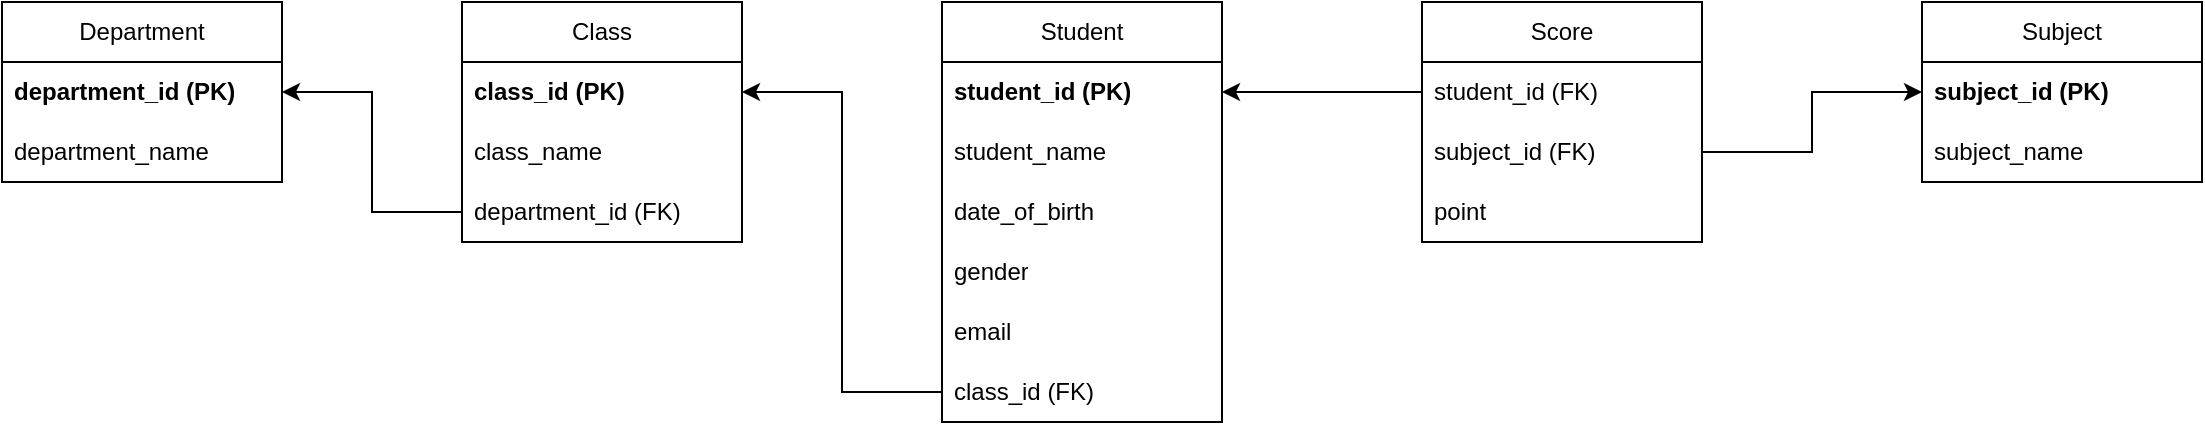 <mxfile version="24.8.4">
  <diagram name="Page-1" id="HOg23MVBrzUBgyOwICxv">
    <mxGraphModel dx="1042" dy="565" grid="1" gridSize="10" guides="1" tooltips="1" connect="1" arrows="1" fold="1" page="1" pageScale="1" pageWidth="850" pageHeight="1100" math="0" shadow="0">
      <root>
        <mxCell id="0" />
        <mxCell id="1" parent="0" />
        <mxCell id="yDPjzXroTJoDtPc42mTj-2" value="Department" style="swimlane;fontStyle=0;childLayout=stackLayout;horizontal=1;startSize=30;horizontalStack=0;resizeParent=1;resizeParentMax=0;resizeLast=0;collapsible=1;marginBottom=0;whiteSpace=wrap;html=1;" parent="1" vertex="1">
          <mxGeometry x="40" y="360" width="140" height="90" as="geometry" />
        </mxCell>
        <mxCell id="yDPjzXroTJoDtPc42mTj-3" value="&lt;b&gt;department_id (PK)&lt;/b&gt;" style="text;strokeColor=none;fillColor=none;align=left;verticalAlign=middle;spacingLeft=4;spacingRight=4;overflow=hidden;points=[[0,0.5],[1,0.5]];portConstraint=eastwest;rotatable=0;whiteSpace=wrap;html=1;" parent="yDPjzXroTJoDtPc42mTj-2" vertex="1">
          <mxGeometry y="30" width="140" height="30" as="geometry" />
        </mxCell>
        <mxCell id="yDPjzXroTJoDtPc42mTj-5" value="department_name" style="text;strokeColor=none;fillColor=none;align=left;verticalAlign=middle;spacingLeft=4;spacingRight=4;overflow=hidden;points=[[0,0.5],[1,0.5]];portConstraint=eastwest;rotatable=0;whiteSpace=wrap;html=1;" parent="yDPjzXroTJoDtPc42mTj-2" vertex="1">
          <mxGeometry y="60" width="140" height="30" as="geometry" />
        </mxCell>
        <mxCell id="yDPjzXroTJoDtPc42mTj-6" value="Class" style="swimlane;fontStyle=0;childLayout=stackLayout;horizontal=1;startSize=30;horizontalStack=0;resizeParent=1;resizeParentMax=0;resizeLast=0;collapsible=1;marginBottom=0;whiteSpace=wrap;html=1;" parent="1" vertex="1">
          <mxGeometry x="270" y="360" width="140" height="120" as="geometry" />
        </mxCell>
        <mxCell id="yDPjzXroTJoDtPc42mTj-7" value="&lt;b&gt;class_id (PK)&lt;/b&gt;" style="text;strokeColor=none;fillColor=none;align=left;verticalAlign=middle;spacingLeft=4;spacingRight=4;overflow=hidden;points=[[0,0.5],[1,0.5]];portConstraint=eastwest;rotatable=0;whiteSpace=wrap;html=1;" parent="yDPjzXroTJoDtPc42mTj-6" vertex="1">
          <mxGeometry y="30" width="140" height="30" as="geometry" />
        </mxCell>
        <mxCell id="yDPjzXroTJoDtPc42mTj-8" value="class_name" style="text;strokeColor=none;fillColor=none;align=left;verticalAlign=middle;spacingLeft=4;spacingRight=4;overflow=hidden;points=[[0,0.5],[1,0.5]];portConstraint=eastwest;rotatable=0;whiteSpace=wrap;html=1;" parent="yDPjzXroTJoDtPc42mTj-6" vertex="1">
          <mxGeometry y="60" width="140" height="30" as="geometry" />
        </mxCell>
        <mxCell id="yDPjzXroTJoDtPc42mTj-9" value="department_id (FK)" style="text;strokeColor=none;fillColor=none;align=left;verticalAlign=middle;spacingLeft=4;spacingRight=4;overflow=hidden;points=[[0,0.5],[1,0.5]];portConstraint=eastwest;rotatable=0;whiteSpace=wrap;html=1;" parent="yDPjzXroTJoDtPc42mTj-6" vertex="1">
          <mxGeometry y="90" width="140" height="30" as="geometry" />
        </mxCell>
        <mxCell id="yDPjzXroTJoDtPc42mTj-10" value="Student" style="swimlane;fontStyle=0;childLayout=stackLayout;horizontal=1;startSize=30;horizontalStack=0;resizeParent=1;resizeParentMax=0;resizeLast=0;collapsible=1;marginBottom=0;whiteSpace=wrap;html=1;" parent="1" vertex="1">
          <mxGeometry x="510" y="360" width="140" height="210" as="geometry" />
        </mxCell>
        <mxCell id="yDPjzXroTJoDtPc42mTj-11" value="&lt;b&gt;student_id (PK)&lt;/b&gt;" style="text;strokeColor=none;fillColor=none;align=left;verticalAlign=middle;spacingLeft=4;spacingRight=4;overflow=hidden;points=[[0,0.5],[1,0.5]];portConstraint=eastwest;rotatable=0;whiteSpace=wrap;html=1;" parent="yDPjzXroTJoDtPc42mTj-10" vertex="1">
          <mxGeometry y="30" width="140" height="30" as="geometry" />
        </mxCell>
        <mxCell id="yDPjzXroTJoDtPc42mTj-12" value="student_name" style="text;strokeColor=none;fillColor=none;align=left;verticalAlign=middle;spacingLeft=4;spacingRight=4;overflow=hidden;points=[[0,0.5],[1,0.5]];portConstraint=eastwest;rotatable=0;whiteSpace=wrap;html=1;" parent="yDPjzXroTJoDtPc42mTj-10" vertex="1">
          <mxGeometry y="60" width="140" height="30" as="geometry" />
        </mxCell>
        <mxCell id="yDPjzXroTJoDtPc42mTj-13" value="date_of_birth" style="text;strokeColor=none;fillColor=none;align=left;verticalAlign=middle;spacingLeft=4;spacingRight=4;overflow=hidden;points=[[0,0.5],[1,0.5]];portConstraint=eastwest;rotatable=0;whiteSpace=wrap;html=1;" parent="yDPjzXroTJoDtPc42mTj-10" vertex="1">
          <mxGeometry y="90" width="140" height="30" as="geometry" />
        </mxCell>
        <mxCell id="yDPjzXroTJoDtPc42mTj-14" value="gender" style="text;strokeColor=none;fillColor=none;align=left;verticalAlign=middle;spacingLeft=4;spacingRight=4;overflow=hidden;points=[[0,0.5],[1,0.5]];portConstraint=eastwest;rotatable=0;whiteSpace=wrap;html=1;" parent="yDPjzXroTJoDtPc42mTj-10" vertex="1">
          <mxGeometry y="120" width="140" height="30" as="geometry" />
        </mxCell>
        <mxCell id="yDPjzXroTJoDtPc42mTj-15" value="email" style="text;strokeColor=none;fillColor=none;align=left;verticalAlign=middle;spacingLeft=4;spacingRight=4;overflow=hidden;points=[[0,0.5],[1,0.5]];portConstraint=eastwest;rotatable=0;whiteSpace=wrap;html=1;" parent="yDPjzXroTJoDtPc42mTj-10" vertex="1">
          <mxGeometry y="150" width="140" height="30" as="geometry" />
        </mxCell>
        <mxCell id="yDPjzXroTJoDtPc42mTj-16" value="class_id (FK)" style="text;strokeColor=none;fillColor=none;align=left;verticalAlign=middle;spacingLeft=4;spacingRight=4;overflow=hidden;points=[[0,0.5],[1,0.5]];portConstraint=eastwest;rotatable=0;whiteSpace=wrap;html=1;" parent="yDPjzXroTJoDtPc42mTj-10" vertex="1">
          <mxGeometry y="180" width="140" height="30" as="geometry" />
        </mxCell>
        <mxCell id="yDPjzXroTJoDtPc42mTj-19" style="edgeStyle=orthogonalEdgeStyle;rounded=0;orthogonalLoop=1;jettySize=auto;html=1;entryX=1;entryY=0.5;entryDx=0;entryDy=0;" parent="1" source="yDPjzXroTJoDtPc42mTj-9" target="yDPjzXroTJoDtPc42mTj-3" edge="1">
          <mxGeometry relative="1" as="geometry" />
        </mxCell>
        <mxCell id="yDPjzXroTJoDtPc42mTj-20" style="edgeStyle=orthogonalEdgeStyle;rounded=0;orthogonalLoop=1;jettySize=auto;html=1;entryX=1;entryY=0.5;entryDx=0;entryDy=0;" parent="1" source="yDPjzXroTJoDtPc42mTj-16" target="yDPjzXroTJoDtPc42mTj-7" edge="1">
          <mxGeometry relative="1" as="geometry" />
        </mxCell>
        <mxCell id="yDPjzXroTJoDtPc42mTj-21" value="Score" style="swimlane;fontStyle=0;childLayout=stackLayout;horizontal=1;startSize=30;horizontalStack=0;resizeParent=1;resizeParentMax=0;resizeLast=0;collapsible=1;marginBottom=0;whiteSpace=wrap;html=1;" parent="1" vertex="1">
          <mxGeometry x="750" y="360" width="140" height="120" as="geometry" />
        </mxCell>
        <mxCell id="yDPjzXroTJoDtPc42mTj-25" value="student_id (FK)" style="text;strokeColor=none;fillColor=none;align=left;verticalAlign=middle;spacingLeft=4;spacingRight=4;overflow=hidden;points=[[0,0.5],[1,0.5]];portConstraint=eastwest;rotatable=0;whiteSpace=wrap;html=1;" parent="yDPjzXroTJoDtPc42mTj-21" vertex="1">
          <mxGeometry y="30" width="140" height="30" as="geometry" />
        </mxCell>
        <mxCell id="yDPjzXroTJoDtPc42mTj-23" value="subject_id (FK)" style="text;strokeColor=none;fillColor=none;align=left;verticalAlign=middle;spacingLeft=4;spacingRight=4;overflow=hidden;points=[[0,0.5],[1,0.5]];portConstraint=eastwest;rotatable=0;whiteSpace=wrap;html=1;" parent="yDPjzXroTJoDtPc42mTj-21" vertex="1">
          <mxGeometry y="60" width="140" height="30" as="geometry" />
        </mxCell>
        <mxCell id="yDPjzXroTJoDtPc42mTj-24" value="point" style="text;strokeColor=none;fillColor=none;align=left;verticalAlign=middle;spacingLeft=4;spacingRight=4;overflow=hidden;points=[[0,0.5],[1,0.5]];portConstraint=eastwest;rotatable=0;whiteSpace=wrap;html=1;" parent="yDPjzXroTJoDtPc42mTj-21" vertex="1">
          <mxGeometry y="90" width="140" height="30" as="geometry" />
        </mxCell>
        <mxCell id="yDPjzXroTJoDtPc42mTj-26" style="edgeStyle=orthogonalEdgeStyle;rounded=0;orthogonalLoop=1;jettySize=auto;html=1;entryX=1;entryY=0.5;entryDx=0;entryDy=0;" parent="1" source="yDPjzXroTJoDtPc42mTj-25" target="yDPjzXroTJoDtPc42mTj-11" edge="1">
          <mxGeometry relative="1" as="geometry" />
        </mxCell>
        <mxCell id="yDPjzXroTJoDtPc42mTj-27" value="Subject" style="swimlane;fontStyle=0;childLayout=stackLayout;horizontal=1;startSize=30;horizontalStack=0;resizeParent=1;resizeParentMax=0;resizeLast=0;collapsible=1;marginBottom=0;whiteSpace=wrap;html=1;" parent="1" vertex="1">
          <mxGeometry x="1000" y="360" width="140" height="90" as="geometry" />
        </mxCell>
        <mxCell id="yDPjzXroTJoDtPc42mTj-28" value="&lt;b&gt;subject_id (PK)&lt;/b&gt;" style="text;strokeColor=none;fillColor=none;align=left;verticalAlign=middle;spacingLeft=4;spacingRight=4;overflow=hidden;points=[[0,0.5],[1,0.5]];portConstraint=eastwest;rotatable=0;whiteSpace=wrap;html=1;" parent="yDPjzXroTJoDtPc42mTj-27" vertex="1">
          <mxGeometry y="30" width="140" height="30" as="geometry" />
        </mxCell>
        <mxCell id="yDPjzXroTJoDtPc42mTj-29" value="subject_name" style="text;strokeColor=none;fillColor=none;align=left;verticalAlign=middle;spacingLeft=4;spacingRight=4;overflow=hidden;points=[[0,0.5],[1,0.5]];portConstraint=eastwest;rotatable=0;whiteSpace=wrap;html=1;" parent="yDPjzXroTJoDtPc42mTj-27" vertex="1">
          <mxGeometry y="60" width="140" height="30" as="geometry" />
        </mxCell>
        <mxCell id="yDPjzXroTJoDtPc42mTj-32" style="edgeStyle=orthogonalEdgeStyle;rounded=0;orthogonalLoop=1;jettySize=auto;html=1;entryX=0;entryY=0.5;entryDx=0;entryDy=0;" parent="1" source="yDPjzXroTJoDtPc42mTj-23" target="yDPjzXroTJoDtPc42mTj-28" edge="1">
          <mxGeometry relative="1" as="geometry" />
        </mxCell>
      </root>
    </mxGraphModel>
  </diagram>
</mxfile>
